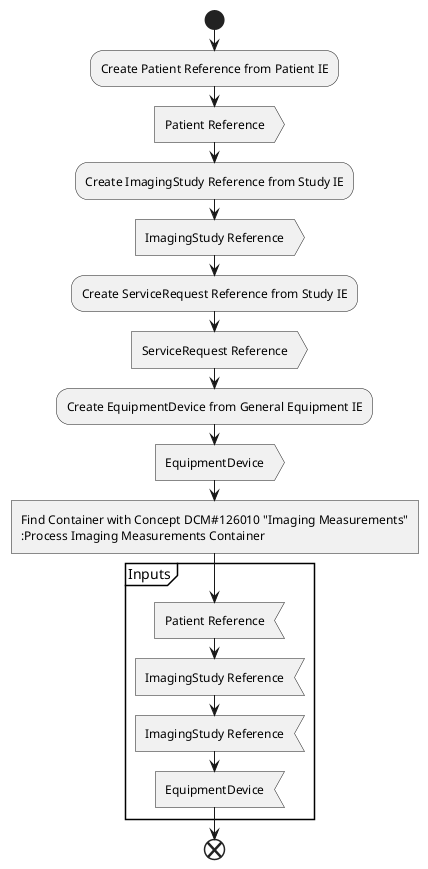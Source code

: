 @startuml dicom_sr_workflow
start
:Create Patient Reference from Patient IE;
:Patient Reference>
:Create ImagingStudy Reference from Study IE;
:ImagingStudy Reference>
:Create ServiceRequest Reference from Study IE;
:ServiceRequest Reference>
:Create EquipmentDevice from General Equipment IE;
:EquipmentDevice>
:Find Container with Concept DCM#126010 "Imaging Measurements"
:Process Imaging Measurements Container]
partition "Inputs" {
    :Patient Reference<
    :ImagingStudy Reference<
    :ImagingStudy Reference<
    :EquipmentDevice<
}
end

@enduml